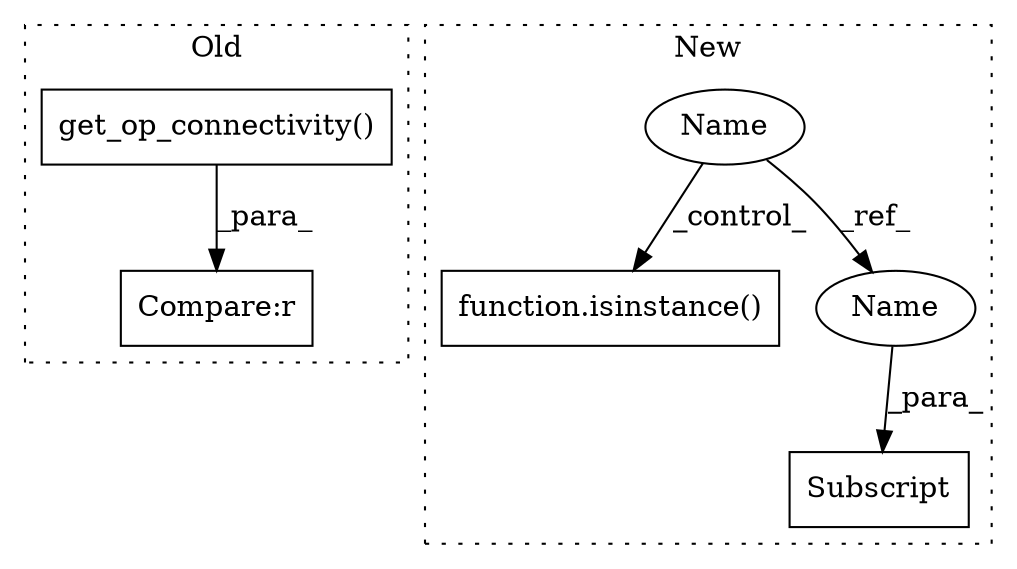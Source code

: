 digraph G {
subgraph cluster0 {
1 [label="get_op_connectivity()" a="75" s="9428,9487" l="35,1" shape="box"];
3 [label="Compare:r" a="40" s="9504" l="41" shape="box"];
label = "Old";
style="dotted";
}
subgraph cluster1 {
2 [label="function.isinstance()" a="75" s="10153,10218" l="11,1" shape="box"];
4 [label="Name" a="87" s="9694" l="2" shape="ellipse"];
5 [label="Subscript" a="63" s="9785,0" l="25,0" shape="box"];
6 [label="Name" a="87" s="9807" l="2" shape="ellipse"];
label = "New";
style="dotted";
}
1 -> 3 [label="_para_"];
4 -> 6 [label="_ref_"];
4 -> 2 [label="_control_"];
6 -> 5 [label="_para_"];
}
